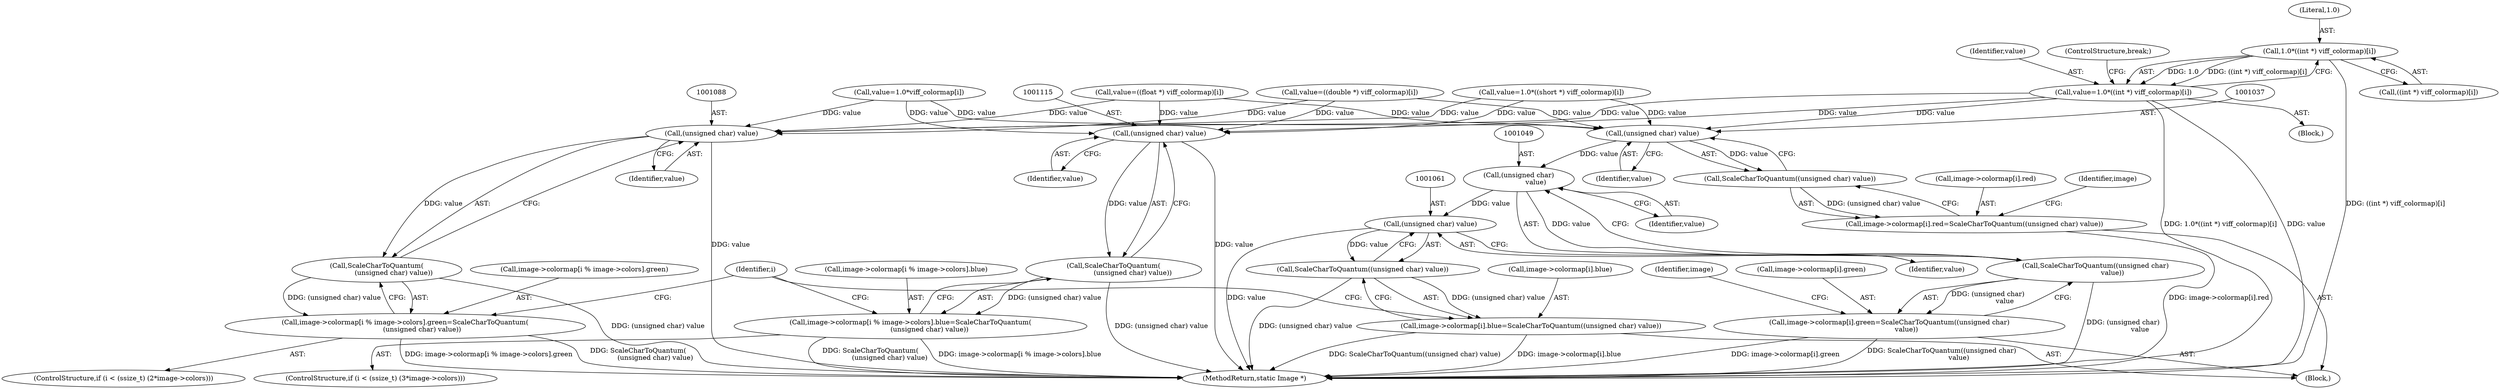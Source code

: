 digraph "0_ImageMagick_ca0c886abd6d3ef335eb74150cd23b89ebd17135@array" {
"1000983" [label="(Call,1.0*((int *) viff_colormap)[i])"];
"1000981" [label="(Call,value=1.0*((int *) viff_colormap)[i])"];
"1001036" [label="(Call,(unsigned char) value)"];
"1001035" [label="(Call,ScaleCharToQuantum((unsigned char) value))"];
"1001027" [label="(Call,image->colormap[i].red=ScaleCharToQuantum((unsigned char) value))"];
"1001048" [label="(Call,(unsigned char)\n                value)"];
"1001047" [label="(Call,ScaleCharToQuantum((unsigned char)\n                value))"];
"1001039" [label="(Call,image->colormap[i].green=ScaleCharToQuantum((unsigned char)\n                value))"];
"1001060" [label="(Call,(unsigned char) value)"];
"1001059" [label="(Call,ScaleCharToQuantum((unsigned char) value))"];
"1001051" [label="(Call,image->colormap[i].blue=ScaleCharToQuantum((unsigned char) value))"];
"1001087" [label="(Call,(unsigned char) value)"];
"1001086" [label="(Call,ScaleCharToQuantum(\n                (unsigned char) value))"];
"1001074" [label="(Call,image->colormap[i % image->colors].green=ScaleCharToQuantum(\n                (unsigned char) value))"];
"1001114" [label="(Call,(unsigned char) value)"];
"1001113" [label="(Call,ScaleCharToQuantum(\n                  (unsigned char) value))"];
"1001101" [label="(Call,image->colormap[i % image->colors].blue=ScaleCharToQuantum(\n                  (unsigned char) value))"];
"1000970" [label="(Call,value=1.0*((short *) viff_colormap)[i])"];
"1001027" [label="(Call,image->colormap[i].red=ScaleCharToQuantum((unsigned char) value))"];
"1001062" [label="(Identifier,value)"];
"1001039" [label="(Call,image->colormap[i].green=ScaleCharToQuantum((unsigned char)\n                value))"];
"1001074" [label="(Call,image->colormap[i % image->colors].green=ScaleCharToQuantum(\n                (unsigned char) value))"];
"1000992" [label="(Call,value=((float *) viff_colormap)[i])"];
"1001059" [label="(Call,ScaleCharToQuantum((unsigned char) value))"];
"1001089" [label="(Identifier,value)"];
"1001051" [label="(Call,image->colormap[i].blue=ScaleCharToQuantum((unsigned char) value))"];
"1001050" [label="(Identifier,value)"];
"1001113" [label="(Call,ScaleCharToQuantum(\n                  (unsigned char) value))"];
"1001036" [label="(Call,(unsigned char) value)"];
"1001001" [label="(Call,value=((double *) viff_colormap)[i])"];
"1001028" [label="(Call,image->colormap[i].red)"];
"1001055" [label="(Identifier,image)"];
"1000982" [label="(Identifier,value)"];
"1001114" [label="(Call,(unsigned char) value)"];
"1001010" [label="(Call,value=1.0*viff_colormap[i])"];
"1001026" [label="(Block,)"];
"1001116" [label="(Identifier,value)"];
"1001064" [label="(ControlStructure,if (i < (ssize_t) (2*image->colors)))"];
"1001052" [label="(Call,image->colormap[i].blue)"];
"1001043" [label="(Identifier,image)"];
"1000983" [label="(Call,1.0*((int *) viff_colormap)[i])"];
"1001035" [label="(Call,ScaleCharToQuantum((unsigned char) value))"];
"1001075" [label="(Call,image->colormap[i % image->colors].green)"];
"1001048" [label="(Call,(unsigned char)\n                value)"];
"1001091" [label="(ControlStructure,if (i < (ssize_t) (3*image->colors)))"];
"1000968" [label="(Block,)"];
"1001086" [label="(Call,ScaleCharToQuantum(\n                (unsigned char) value))"];
"1001087" [label="(Call,(unsigned char) value)"];
"1002332" [label="(MethodReturn,static Image *)"];
"1000990" [label="(ControlStructure,break;)"];
"1000984" [label="(Literal,1.0)"];
"1001060" [label="(Call,(unsigned char) value)"];
"1001038" [label="(Identifier,value)"];
"1000981" [label="(Call,value=1.0*((int *) viff_colormap)[i])"];
"1001040" [label="(Call,image->colormap[i].green)"];
"1000960" [label="(Identifier,i)"];
"1001047" [label="(Call,ScaleCharToQuantum((unsigned char)\n                value))"];
"1000985" [label="(Call,((int *) viff_colormap)[i])"];
"1001102" [label="(Call,image->colormap[i % image->colors].blue)"];
"1001101" [label="(Call,image->colormap[i % image->colors].blue=ScaleCharToQuantum(\n                  (unsigned char) value))"];
"1000983" -> "1000981"  [label="AST: "];
"1000983" -> "1000985"  [label="CFG: "];
"1000984" -> "1000983"  [label="AST: "];
"1000985" -> "1000983"  [label="AST: "];
"1000981" -> "1000983"  [label="CFG: "];
"1000983" -> "1002332"  [label="DDG: ((int *) viff_colormap)[i]"];
"1000983" -> "1000981"  [label="DDG: 1.0"];
"1000983" -> "1000981"  [label="DDG: ((int *) viff_colormap)[i]"];
"1000981" -> "1000968"  [label="AST: "];
"1000982" -> "1000981"  [label="AST: "];
"1000990" -> "1000981"  [label="CFG: "];
"1000981" -> "1002332"  [label="DDG: value"];
"1000981" -> "1002332"  [label="DDG: 1.0*((int *) viff_colormap)[i]"];
"1000981" -> "1001036"  [label="DDG: value"];
"1000981" -> "1001087"  [label="DDG: value"];
"1000981" -> "1001114"  [label="DDG: value"];
"1001036" -> "1001035"  [label="AST: "];
"1001036" -> "1001038"  [label="CFG: "];
"1001037" -> "1001036"  [label="AST: "];
"1001038" -> "1001036"  [label="AST: "];
"1001035" -> "1001036"  [label="CFG: "];
"1001036" -> "1001035"  [label="DDG: value"];
"1000992" -> "1001036"  [label="DDG: value"];
"1000970" -> "1001036"  [label="DDG: value"];
"1001001" -> "1001036"  [label="DDG: value"];
"1001010" -> "1001036"  [label="DDG: value"];
"1001036" -> "1001048"  [label="DDG: value"];
"1001035" -> "1001027"  [label="AST: "];
"1001027" -> "1001035"  [label="CFG: "];
"1001035" -> "1001027"  [label="DDG: (unsigned char) value"];
"1001027" -> "1001026"  [label="AST: "];
"1001028" -> "1001027"  [label="AST: "];
"1001043" -> "1001027"  [label="CFG: "];
"1001027" -> "1002332"  [label="DDG: image->colormap[i].red"];
"1001048" -> "1001047"  [label="AST: "];
"1001048" -> "1001050"  [label="CFG: "];
"1001049" -> "1001048"  [label="AST: "];
"1001050" -> "1001048"  [label="AST: "];
"1001047" -> "1001048"  [label="CFG: "];
"1001048" -> "1001047"  [label="DDG: value"];
"1001048" -> "1001060"  [label="DDG: value"];
"1001047" -> "1001039"  [label="AST: "];
"1001039" -> "1001047"  [label="CFG: "];
"1001047" -> "1002332"  [label="DDG: (unsigned char)\n                value"];
"1001047" -> "1001039"  [label="DDG: (unsigned char)\n                value"];
"1001039" -> "1001026"  [label="AST: "];
"1001040" -> "1001039"  [label="AST: "];
"1001055" -> "1001039"  [label="CFG: "];
"1001039" -> "1002332"  [label="DDG: image->colormap[i].green"];
"1001039" -> "1002332"  [label="DDG: ScaleCharToQuantum((unsigned char)\n                value)"];
"1001060" -> "1001059"  [label="AST: "];
"1001060" -> "1001062"  [label="CFG: "];
"1001061" -> "1001060"  [label="AST: "];
"1001062" -> "1001060"  [label="AST: "];
"1001059" -> "1001060"  [label="CFG: "];
"1001060" -> "1002332"  [label="DDG: value"];
"1001060" -> "1001059"  [label="DDG: value"];
"1001059" -> "1001051"  [label="AST: "];
"1001051" -> "1001059"  [label="CFG: "];
"1001059" -> "1002332"  [label="DDG: (unsigned char) value"];
"1001059" -> "1001051"  [label="DDG: (unsigned char) value"];
"1001051" -> "1001026"  [label="AST: "];
"1001052" -> "1001051"  [label="AST: "];
"1000960" -> "1001051"  [label="CFG: "];
"1001051" -> "1002332"  [label="DDG: ScaleCharToQuantum((unsigned char) value)"];
"1001051" -> "1002332"  [label="DDG: image->colormap[i].blue"];
"1001087" -> "1001086"  [label="AST: "];
"1001087" -> "1001089"  [label="CFG: "];
"1001088" -> "1001087"  [label="AST: "];
"1001089" -> "1001087"  [label="AST: "];
"1001086" -> "1001087"  [label="CFG: "];
"1001087" -> "1002332"  [label="DDG: value"];
"1001087" -> "1001086"  [label="DDG: value"];
"1000992" -> "1001087"  [label="DDG: value"];
"1000970" -> "1001087"  [label="DDG: value"];
"1001001" -> "1001087"  [label="DDG: value"];
"1001010" -> "1001087"  [label="DDG: value"];
"1001086" -> "1001074"  [label="AST: "];
"1001074" -> "1001086"  [label="CFG: "];
"1001086" -> "1002332"  [label="DDG: (unsigned char) value"];
"1001086" -> "1001074"  [label="DDG: (unsigned char) value"];
"1001074" -> "1001064"  [label="AST: "];
"1001075" -> "1001074"  [label="AST: "];
"1000960" -> "1001074"  [label="CFG: "];
"1001074" -> "1002332"  [label="DDG: image->colormap[i % image->colors].green"];
"1001074" -> "1002332"  [label="DDG: ScaleCharToQuantum(\n                (unsigned char) value)"];
"1001114" -> "1001113"  [label="AST: "];
"1001114" -> "1001116"  [label="CFG: "];
"1001115" -> "1001114"  [label="AST: "];
"1001116" -> "1001114"  [label="AST: "];
"1001113" -> "1001114"  [label="CFG: "];
"1001114" -> "1002332"  [label="DDG: value"];
"1001114" -> "1001113"  [label="DDG: value"];
"1000992" -> "1001114"  [label="DDG: value"];
"1000970" -> "1001114"  [label="DDG: value"];
"1001001" -> "1001114"  [label="DDG: value"];
"1001010" -> "1001114"  [label="DDG: value"];
"1001113" -> "1001101"  [label="AST: "];
"1001101" -> "1001113"  [label="CFG: "];
"1001113" -> "1002332"  [label="DDG: (unsigned char) value"];
"1001113" -> "1001101"  [label="DDG: (unsigned char) value"];
"1001101" -> "1001091"  [label="AST: "];
"1001102" -> "1001101"  [label="AST: "];
"1000960" -> "1001101"  [label="CFG: "];
"1001101" -> "1002332"  [label="DDG: ScaleCharToQuantum(\n                  (unsigned char) value)"];
"1001101" -> "1002332"  [label="DDG: image->colormap[i % image->colors].blue"];
}
